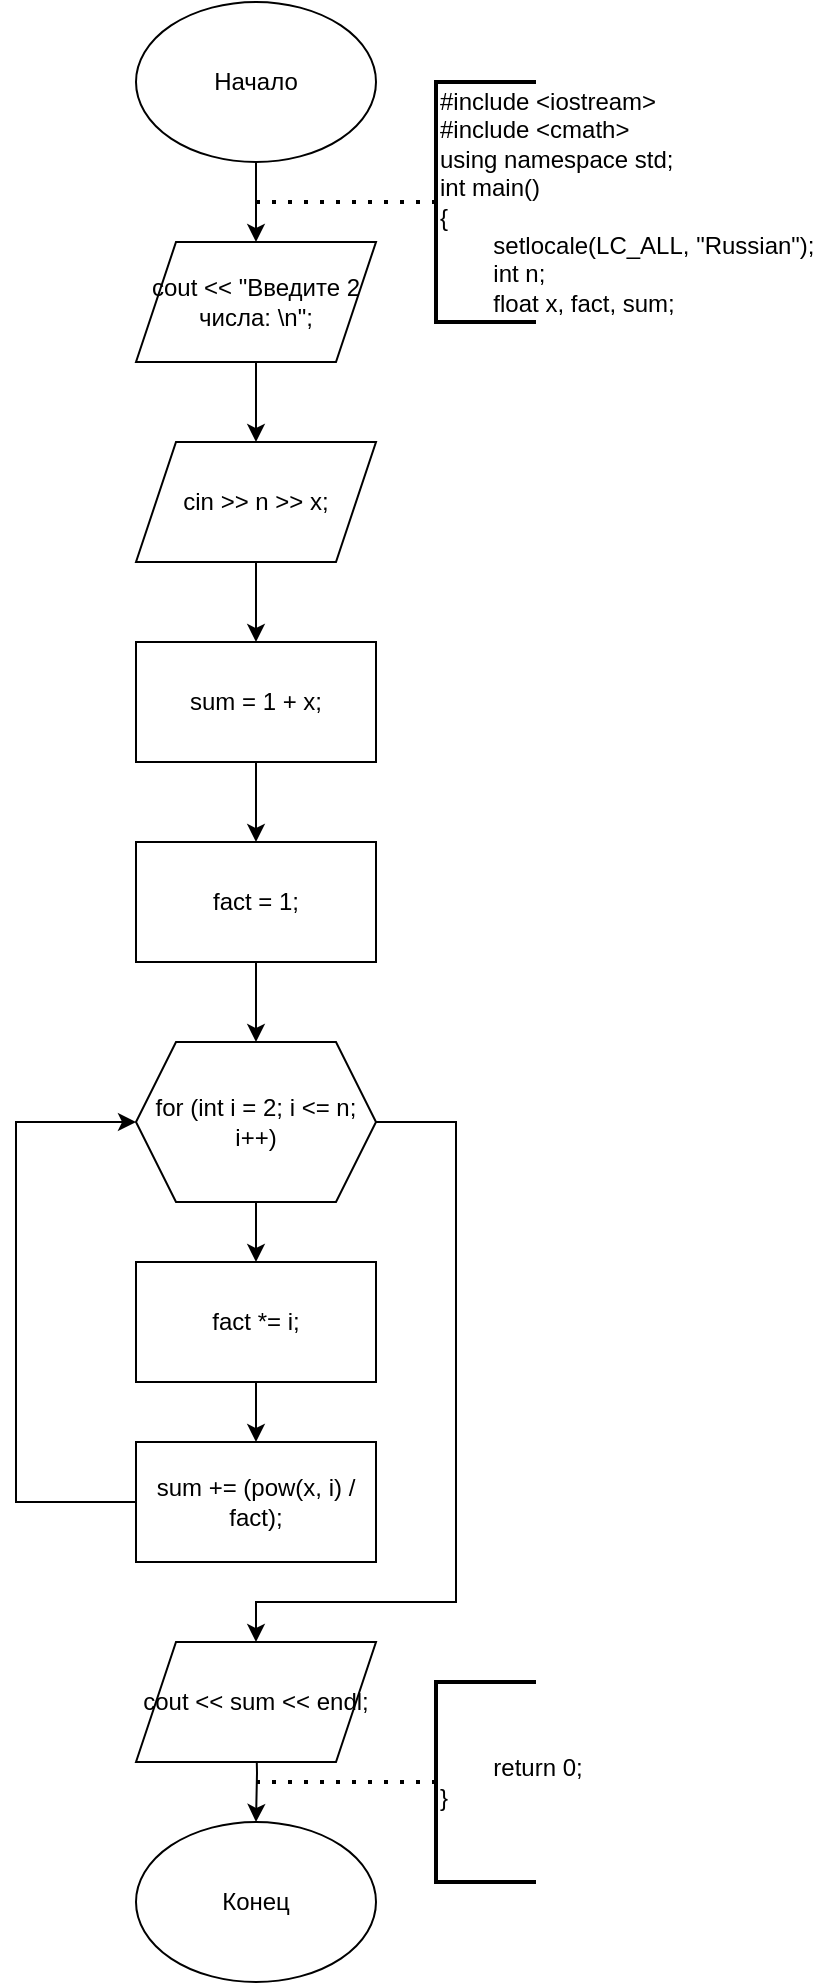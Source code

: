 <mxfile version="24.7.17">
  <diagram name="Страница — 1" id="CPp_jiu-BLnzEKdEbY_K">
    <mxGraphModel dx="472" dy="835" grid="1" gridSize="10" guides="1" tooltips="1" connect="1" arrows="1" fold="1" page="1" pageScale="1" pageWidth="827" pageHeight="1169" math="0" shadow="0">
      <root>
        <mxCell id="0" />
        <mxCell id="1" parent="0" />
        <mxCell id="LefdrT6UlM4HtIoz6M8Q-3" style="edgeStyle=orthogonalEdgeStyle;rounded=0;orthogonalLoop=1;jettySize=auto;html=1;exitX=0.5;exitY=1;exitDx=0;exitDy=0;entryX=0.5;entryY=0;entryDx=0;entryDy=0;" edge="1" parent="1" source="LefdrT6UlM4HtIoz6M8Q-1">
          <mxGeometry relative="1" as="geometry">
            <mxPoint x="240" y="150" as="targetPoint" />
          </mxGeometry>
        </mxCell>
        <mxCell id="LefdrT6UlM4HtIoz6M8Q-1" value="Начало" style="ellipse;whiteSpace=wrap;html=1;" vertex="1" parent="1">
          <mxGeometry x="180" y="30" width="120" height="80" as="geometry" />
        </mxCell>
        <mxCell id="LefdrT6UlM4HtIoz6M8Q-4" value="" style="endArrow=none;dashed=1;html=1;dashPattern=1 3;strokeWidth=2;rounded=0;" edge="1" parent="1">
          <mxGeometry width="50" height="50" relative="1" as="geometry">
            <mxPoint x="330" y="130" as="sourcePoint" />
            <mxPoint x="240" y="130" as="targetPoint" />
          </mxGeometry>
        </mxCell>
        <mxCell id="LefdrT6UlM4HtIoz6M8Q-5" value="&lt;div&gt;#include &amp;lt;iostream&amp;gt;&lt;/div&gt;&lt;div&gt;#include &amp;lt;cmath&amp;gt;&lt;/div&gt;&lt;div&gt;using namespace std;&lt;/div&gt;&lt;div&gt;int main()&lt;/div&gt;&lt;div&gt;{&lt;/div&gt;&lt;div&gt;&lt;span style=&quot;white-space-collapse: collapse;&quot;&gt;&lt;span style=&quot;white-space-collapse: preserve;&quot;&gt;&#x9;&lt;/span&gt;setlocale(LC_ALL, &quot;Russian&quot;);&lt;/span&gt;&lt;/div&gt;&lt;div&gt;&lt;span style=&quot;white-space-collapse: collapse;&quot;&gt;&lt;span style=&quot;white-space-collapse: preserve;&quot;&gt;&#x9;&lt;/span&gt;int n;&lt;/span&gt;&lt;/div&gt;&lt;div&gt;&lt;span style=&quot;white-space-collapse: collapse;&quot;&gt;&lt;span style=&quot;white-space-collapse: preserve;&quot;&gt;&#x9;&lt;/span&gt;float x, fact, sum;&lt;/span&gt;&lt;/div&gt;" style="strokeWidth=2;html=1;shape=mxgraph.flowchart.annotation_1;align=left;pointerEvents=1;" vertex="1" parent="1">
          <mxGeometry x="330" y="70" width="50" height="120" as="geometry" />
        </mxCell>
        <mxCell id="LefdrT6UlM4HtIoz6M8Q-20" style="edgeStyle=orthogonalEdgeStyle;rounded=0;orthogonalLoop=1;jettySize=auto;html=1;exitX=0.5;exitY=1;exitDx=0;exitDy=0;entryX=0;entryY=0.5;entryDx=0;entryDy=0;" edge="1" parent="1" source="LefdrT6UlM4HtIoz6M8Q-14">
          <mxGeometry relative="1" as="geometry">
            <mxPoint x="180" y="490" as="targetPoint" />
            <Array as="points">
              <mxPoint x="140" y="780" />
              <mxPoint x="40" y="780" />
              <mxPoint x="40" y="490" />
            </Array>
          </mxGeometry>
        </mxCell>
        <mxCell id="LefdrT6UlM4HtIoz6M8Q-26" style="edgeStyle=orthogonalEdgeStyle;rounded=0;orthogonalLoop=1;jettySize=auto;html=1;exitX=0.5;exitY=1;exitDx=0;exitDy=0;entryX=0.5;entryY=0;entryDx=0;entryDy=0;" edge="1" parent="1" target="LefdrT6UlM4HtIoz6M8Q-25">
          <mxGeometry relative="1" as="geometry">
            <mxPoint x="240" y="890" as="sourcePoint" />
          </mxGeometry>
        </mxCell>
        <mxCell id="LefdrT6UlM4HtIoz6M8Q-25" value="Конец" style="ellipse;whiteSpace=wrap;html=1;" vertex="1" parent="1">
          <mxGeometry x="180" y="940" width="120" height="80" as="geometry" />
        </mxCell>
        <mxCell id="LefdrT6UlM4HtIoz6M8Q-27" value="" style="endArrow=none;dashed=1;html=1;dashPattern=1 3;strokeWidth=2;rounded=0;" edge="1" parent="1">
          <mxGeometry width="50" height="50" relative="1" as="geometry">
            <mxPoint x="330" y="920" as="sourcePoint" />
            <mxPoint x="240" y="920" as="targetPoint" />
          </mxGeometry>
        </mxCell>
        <mxCell id="LefdrT6UlM4HtIoz6M8Q-28" value="&lt;div&gt;&lt;span style=&quot;white-space-collapse: collapse;&quot;&gt;&lt;span style=&quot;white-space-collapse: preserve;&quot;&gt;&#x9;&lt;/span&gt;return 0;&lt;/span&gt;&lt;/div&gt;&lt;div&gt;}&lt;/div&gt;" style="strokeWidth=2;html=1;shape=mxgraph.flowchart.annotation_1;align=left;pointerEvents=1;" vertex="1" parent="1">
          <mxGeometry x="330" y="870" width="50" height="100" as="geometry" />
        </mxCell>
        <mxCell id="LefdrT6UlM4HtIoz6M8Q-31" style="edgeStyle=orthogonalEdgeStyle;rounded=0;orthogonalLoop=1;jettySize=auto;html=1;exitX=0.5;exitY=1;exitDx=0;exitDy=0;entryX=0.5;entryY=0;entryDx=0;entryDy=0;" edge="1" parent="1" source="LefdrT6UlM4HtIoz6M8Q-29" target="LefdrT6UlM4HtIoz6M8Q-30">
          <mxGeometry relative="1" as="geometry" />
        </mxCell>
        <mxCell id="LefdrT6UlM4HtIoz6M8Q-29" value="cout &amp;lt;&amp;lt; &quot;Введите 2 числа: \n&quot;;" style="shape=parallelogram;perimeter=parallelogramPerimeter;whiteSpace=wrap;html=1;fixedSize=1;" vertex="1" parent="1">
          <mxGeometry x="180" y="150" width="120" height="60" as="geometry" />
        </mxCell>
        <mxCell id="LefdrT6UlM4HtIoz6M8Q-33" style="edgeStyle=orthogonalEdgeStyle;rounded=0;orthogonalLoop=1;jettySize=auto;html=1;exitX=0.5;exitY=1;exitDx=0;exitDy=0;entryX=0.5;entryY=0;entryDx=0;entryDy=0;" edge="1" parent="1" source="LefdrT6UlM4HtIoz6M8Q-30" target="LefdrT6UlM4HtIoz6M8Q-32">
          <mxGeometry relative="1" as="geometry" />
        </mxCell>
        <mxCell id="LefdrT6UlM4HtIoz6M8Q-30" value="cin &amp;gt;&amp;gt; n &amp;gt;&amp;gt; x;" style="shape=parallelogram;perimeter=parallelogramPerimeter;whiteSpace=wrap;html=1;fixedSize=1;" vertex="1" parent="1">
          <mxGeometry x="180" y="250" width="120" height="60" as="geometry" />
        </mxCell>
        <mxCell id="LefdrT6UlM4HtIoz6M8Q-35" style="edgeStyle=orthogonalEdgeStyle;rounded=0;orthogonalLoop=1;jettySize=auto;html=1;exitX=0.5;exitY=1;exitDx=0;exitDy=0;entryX=0.5;entryY=0;entryDx=0;entryDy=0;" edge="1" parent="1" source="LefdrT6UlM4HtIoz6M8Q-32" target="LefdrT6UlM4HtIoz6M8Q-34">
          <mxGeometry relative="1" as="geometry" />
        </mxCell>
        <mxCell id="LefdrT6UlM4HtIoz6M8Q-32" value="sum = 1 + x;" style="rounded=0;whiteSpace=wrap;html=1;" vertex="1" parent="1">
          <mxGeometry x="180" y="350" width="120" height="60" as="geometry" />
        </mxCell>
        <mxCell id="LefdrT6UlM4HtIoz6M8Q-37" style="edgeStyle=orthogonalEdgeStyle;rounded=0;orthogonalLoop=1;jettySize=auto;html=1;exitX=0.5;exitY=1;exitDx=0;exitDy=0;entryX=0.5;entryY=0;entryDx=0;entryDy=0;" edge="1" parent="1" source="LefdrT6UlM4HtIoz6M8Q-34" target="LefdrT6UlM4HtIoz6M8Q-36">
          <mxGeometry relative="1" as="geometry" />
        </mxCell>
        <mxCell id="LefdrT6UlM4HtIoz6M8Q-34" value="fact = 1;" style="rounded=0;whiteSpace=wrap;html=1;" vertex="1" parent="1">
          <mxGeometry x="180" y="450" width="120" height="60" as="geometry" />
        </mxCell>
        <mxCell id="LefdrT6UlM4HtIoz6M8Q-39" style="edgeStyle=orthogonalEdgeStyle;rounded=0;orthogonalLoop=1;jettySize=auto;html=1;exitX=0.5;exitY=1;exitDx=0;exitDy=0;entryX=0.5;entryY=0;entryDx=0;entryDy=0;" edge="1" parent="1" source="LefdrT6UlM4HtIoz6M8Q-36" target="LefdrT6UlM4HtIoz6M8Q-38">
          <mxGeometry relative="1" as="geometry" />
        </mxCell>
        <mxCell id="LefdrT6UlM4HtIoz6M8Q-44" style="edgeStyle=orthogonalEdgeStyle;rounded=0;orthogonalLoop=1;jettySize=auto;html=1;exitX=1;exitY=0.5;exitDx=0;exitDy=0;entryX=0.5;entryY=0;entryDx=0;entryDy=0;" edge="1" parent="1" source="LefdrT6UlM4HtIoz6M8Q-36" target="LefdrT6UlM4HtIoz6M8Q-43">
          <mxGeometry relative="1" as="geometry">
            <Array as="points">
              <mxPoint x="340" y="590" />
              <mxPoint x="340" y="830" />
              <mxPoint x="240" y="830" />
            </Array>
          </mxGeometry>
        </mxCell>
        <mxCell id="LefdrT6UlM4HtIoz6M8Q-36" value="for (int i = 2; i &amp;lt;= n; i++)" style="shape=hexagon;perimeter=hexagonPerimeter2;whiteSpace=wrap;html=1;fixedSize=1;" vertex="1" parent="1">
          <mxGeometry x="180" y="550" width="120" height="80" as="geometry" />
        </mxCell>
        <mxCell id="LefdrT6UlM4HtIoz6M8Q-41" style="edgeStyle=orthogonalEdgeStyle;rounded=0;orthogonalLoop=1;jettySize=auto;html=1;exitX=0.5;exitY=1;exitDx=0;exitDy=0;entryX=0.5;entryY=0;entryDx=0;entryDy=0;" edge="1" parent="1" source="LefdrT6UlM4HtIoz6M8Q-38" target="LefdrT6UlM4HtIoz6M8Q-40">
          <mxGeometry relative="1" as="geometry" />
        </mxCell>
        <mxCell id="LefdrT6UlM4HtIoz6M8Q-38" value="fact *= i;" style="rounded=0;whiteSpace=wrap;html=1;" vertex="1" parent="1">
          <mxGeometry x="180" y="660" width="120" height="60" as="geometry" />
        </mxCell>
        <mxCell id="LefdrT6UlM4HtIoz6M8Q-42" style="edgeStyle=orthogonalEdgeStyle;rounded=0;orthogonalLoop=1;jettySize=auto;html=1;exitX=0;exitY=0.5;exitDx=0;exitDy=0;entryX=0;entryY=0.5;entryDx=0;entryDy=0;" edge="1" parent="1" source="LefdrT6UlM4HtIoz6M8Q-40" target="LefdrT6UlM4HtIoz6M8Q-36">
          <mxGeometry relative="1" as="geometry">
            <Array as="points">
              <mxPoint x="120" y="780" />
              <mxPoint x="120" y="590" />
            </Array>
          </mxGeometry>
        </mxCell>
        <mxCell id="LefdrT6UlM4HtIoz6M8Q-40" value="sum += (pow(x, i) / fact);" style="rounded=0;whiteSpace=wrap;html=1;" vertex="1" parent="1">
          <mxGeometry x="180" y="750" width="120" height="60" as="geometry" />
        </mxCell>
        <mxCell id="LefdrT6UlM4HtIoz6M8Q-43" value="cout &amp;lt;&amp;lt; sum &amp;lt;&amp;lt; endl;" style="shape=parallelogram;perimeter=parallelogramPerimeter;whiteSpace=wrap;html=1;fixedSize=1;" vertex="1" parent="1">
          <mxGeometry x="180" y="850" width="120" height="60" as="geometry" />
        </mxCell>
      </root>
    </mxGraphModel>
  </diagram>
</mxfile>
